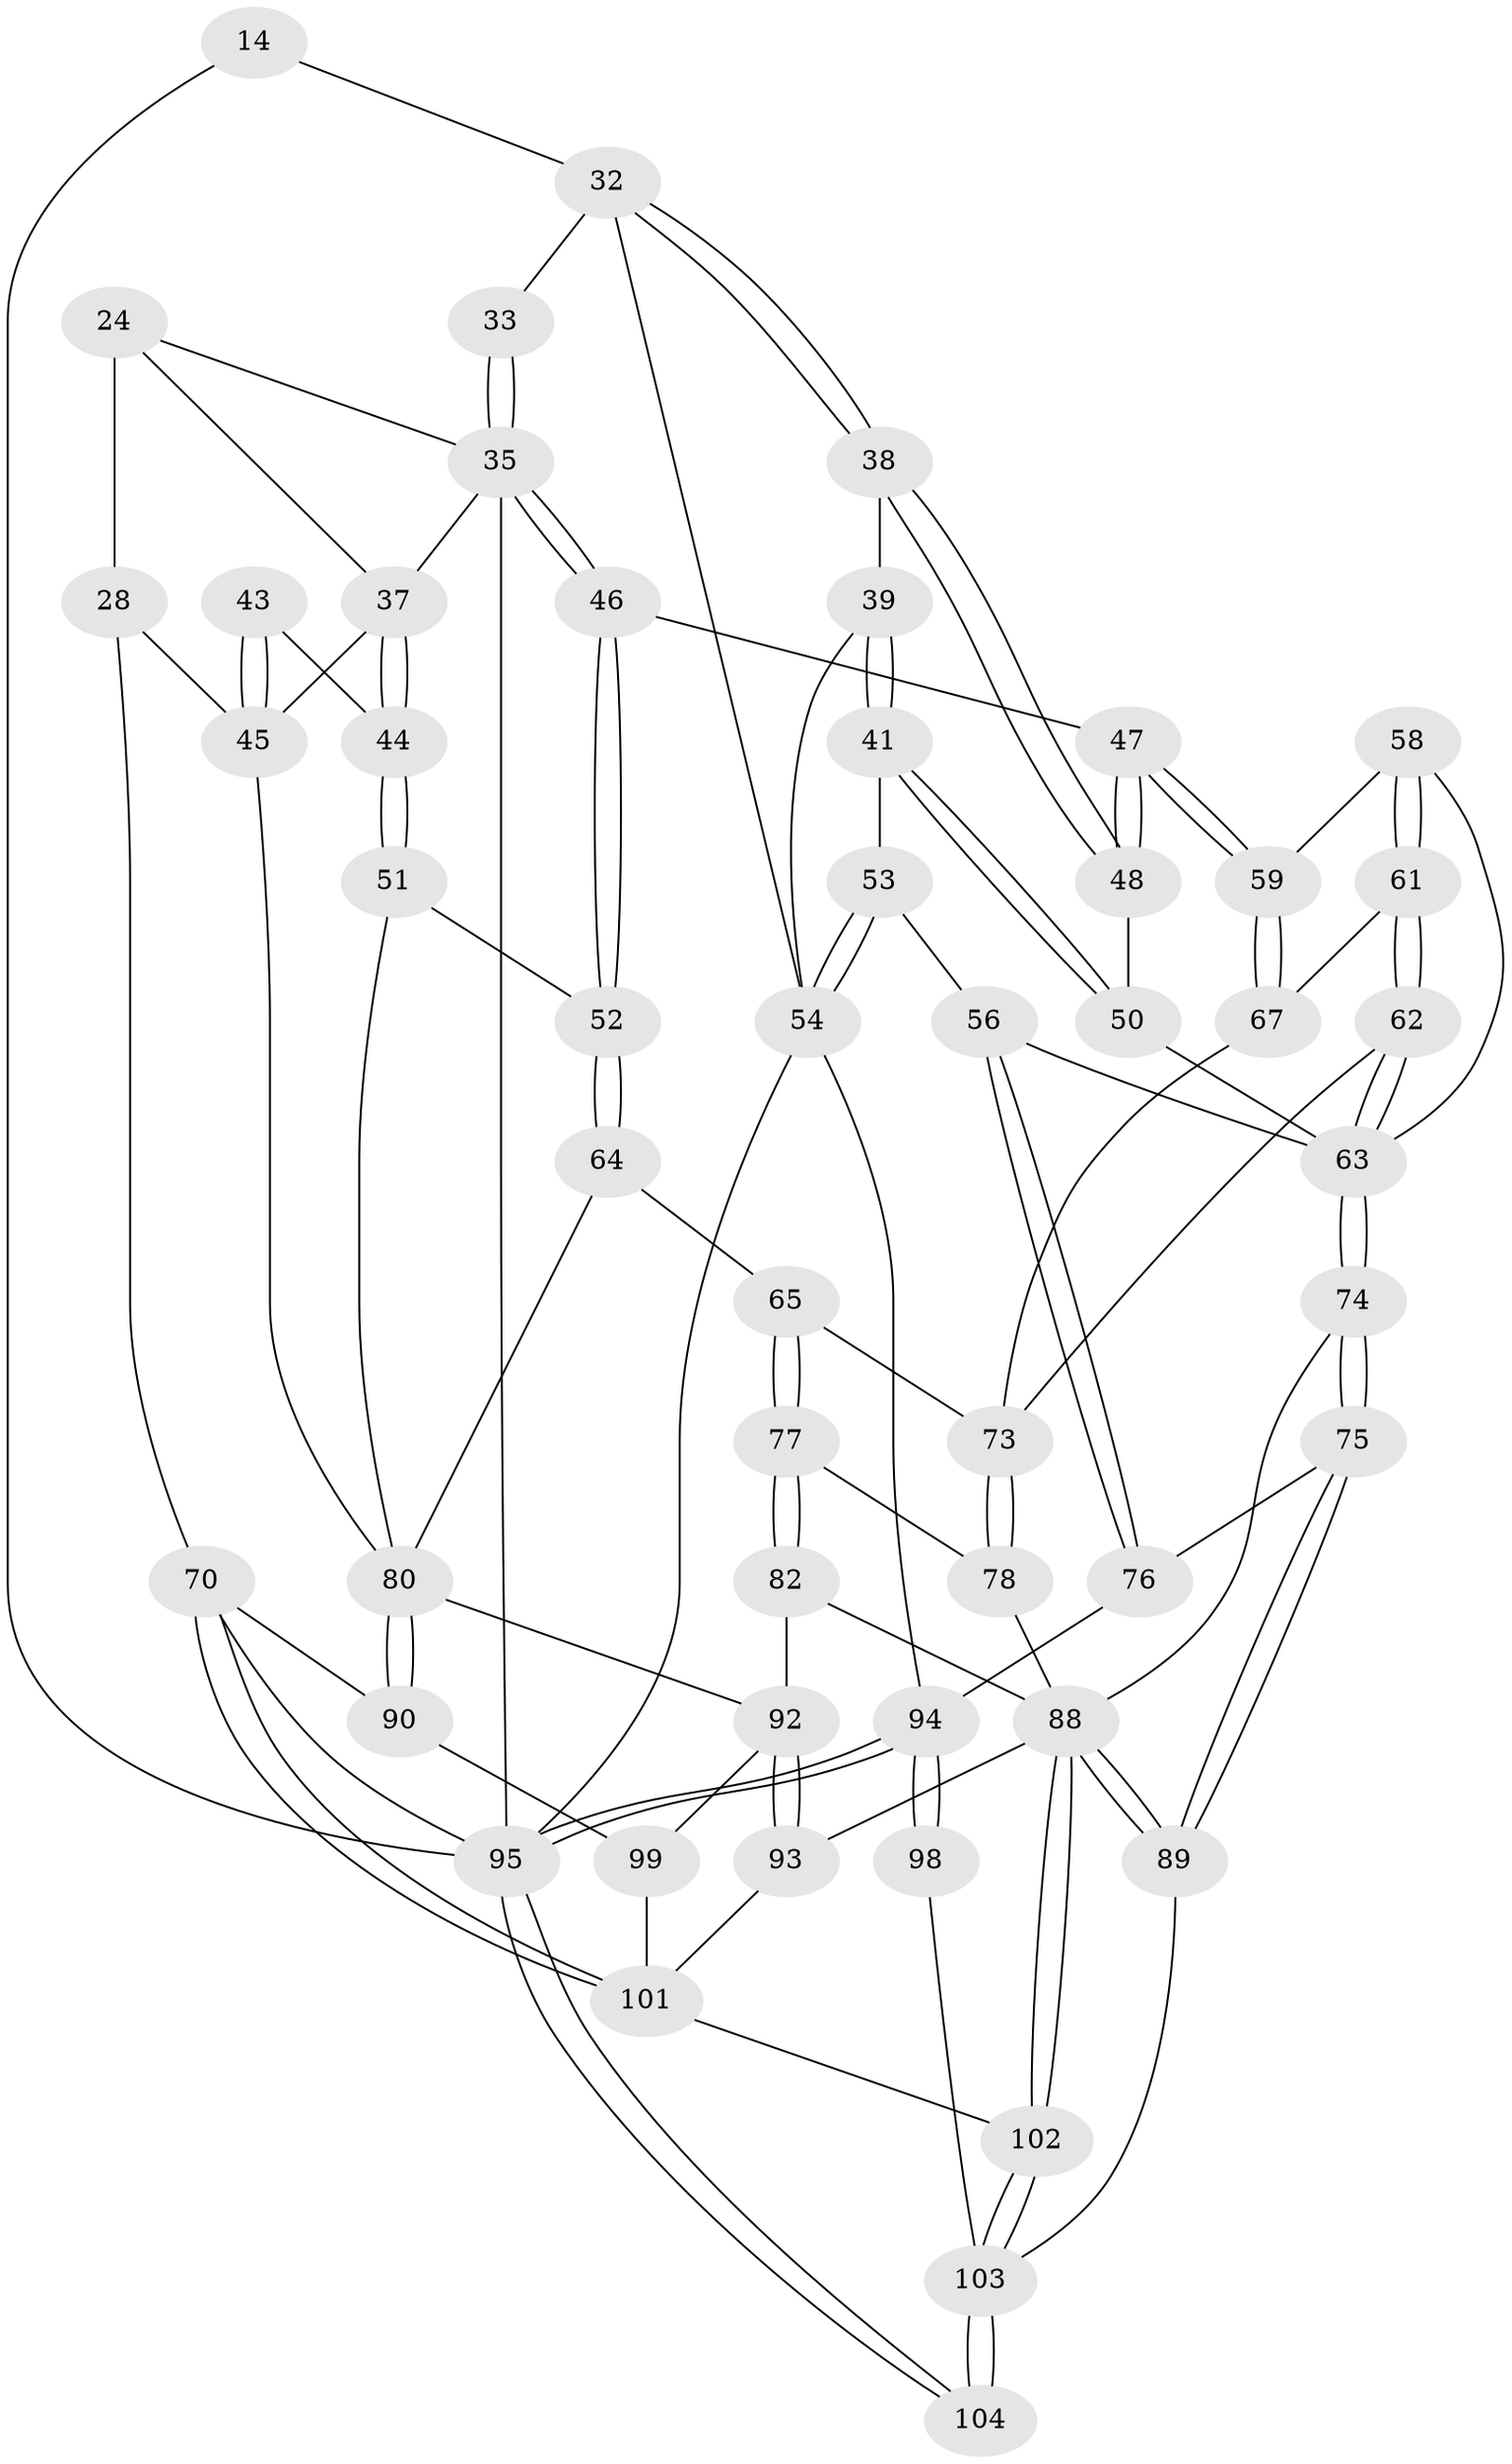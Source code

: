 // original degree distribution, {3: 0.019230769230769232, 6: 0.18269230769230768, 4: 0.20192307692307693, 5: 0.5961538461538461}
// Generated by graph-tools (version 1.1) at 2025/01/03/09/25 05:01:33]
// undirected, 52 vertices, 122 edges
graph export_dot {
graph [start="1"]
  node [color=gray90,style=filled];
  14 [pos="+0.41543403503581333+0.05055028054126611",super="+13"];
  24 [pos="+0.7679750763088511+0.14984854022785085",super="+20+23"];
  28 [pos="+0.9565678727751215+0.1930025387864365",super="+19"];
  32 [pos="+0.28676108014005036+0.17814735972737403",super="+21+31"];
  33 [pos="+0.5420424462308205+0.28211158617257337"];
  35 [pos="+0.5410088876814916+0.3335771580182748",super="+34+15+16"];
  37 [pos="+0.7323711584725218+0.28594919242709776",super="+36"];
  38 [pos="+0.28143556165469014+0.1924837918471813"];
  39 [pos="+0.266275909664874+0.20009331854226795"];
  41 [pos="+0.17694172210400522+0.32371141424318434"];
  43 [pos="+0.8558716265491071+0.3495154316895626"];
  44 [pos="+0.8074508644027106+0.401447972435984"];
  45 [pos="+1+0.3182513012127781",super="+29+40"];
  46 [pos="+0.5409445176534246+0.33368596483801016"];
  47 [pos="+0.5357428148371881+0.33571737027330123"];
  48 [pos="+0.30633632689728857+0.21934695535615967"];
  50 [pos="+0.2010581190444433+0.36989145075449853",super="+49"];
  51 [pos="+0.8003712603979197+0.46450327468147123"];
  52 [pos="+0.6937829924671557+0.505554941308015"];
  53 [pos="+0+0.5409516790843023",super="+42"];
  54 [pos="+0+0.5499708555412707",super="+27+26+25"];
  56 [pos="+0.14625889659636868+0.5544921669132701"];
  58 [pos="+0.37351478782944875+0.3970108526071056"];
  59 [pos="+0.5333785164859814+0.3382702823837265"];
  61 [pos="+0.43410524297566505+0.5167722338890453"];
  62 [pos="+0.38402804183228706+0.5841430291180709"];
  63 [pos="+0.3829946632272089+0.5848042571740805",super="+60+57+55"];
  64 [pos="+0.6826136480096971+0.5324544917981461"];
  65 [pos="+0.650639391034022+0.5512339762454409"];
  67 [pos="+0.4842939368382916+0.46826940565146097"];
  70 [pos="+1+1",super="+2"];
  73 [pos="+0.5027231489488218+0.5852262299004813",super="+66"];
  74 [pos="+0.37884684219515913+0.6829738121451546"];
  75 [pos="+0.27128247409442996+0.7580552348812518"];
  76 [pos="+0.24068350886089404+0.7555434798204977"];
  77 [pos="+0.571870933840792+0.6618199508492326"];
  78 [pos="+0.5661562523987658+0.6612030365101922"];
  80 [pos="+0.717680581095293+0.7307872120851865",super="+79+69"];
  82 [pos="+0.6217232584814993+0.7526654817643047"];
  88 [pos="+0.4858785307580707+0.9661291689243213",super="+85+83+84"];
  89 [pos="+0.3408590329640472+0.8994354507442016"];
  90 [pos="+0.9277732161541564+0.7874370713111842",super="+72"];
  92 [pos="+0.7327408384135616+0.7933687113508103",super="+81"];
  93 [pos="+0.7445410204700486+0.8949934576759174"];
  94 [pos="+0+1",super="+87+86"];
  95 [pos="+0+1",super="+6+12"];
  98 [pos="+0.14160943950042068+0.8504534997155885"];
  99 [pos="+0.7543992813288256+0.9106442344133803",super="+91"];
  101 [pos="+0.6062820363988726+1",super="+100"];
  102 [pos="+0.5410841241567546+1"];
  103 [pos="+0.30510762777506273+1",super="+96+97"];
  104 [pos="+0.08984539667942182+1"];
  14 -- 95 [weight=2];
  14 -- 32 [weight=2];
  24 -- 35;
  24 -- 28 [weight=3];
  24 -- 37;
  28 -- 45 [weight=2];
  28 -- 70 [weight=2];
  32 -- 38;
  32 -- 38;
  32 -- 33;
  32 -- 54;
  33 -- 35 [weight=2];
  33 -- 35;
  35 -- 46;
  35 -- 46;
  35 -- 37;
  35 -- 95 [weight=2];
  37 -- 44;
  37 -- 44;
  37 -- 45;
  38 -- 39;
  38 -- 48;
  38 -- 48;
  39 -- 41;
  39 -- 41;
  39 -- 54;
  41 -- 50;
  41 -- 50;
  41 -- 53;
  43 -- 44;
  43 -- 45 [weight=2];
  43 -- 45;
  44 -- 51;
  44 -- 51;
  45 -- 80;
  46 -- 47;
  46 -- 52;
  46 -- 52;
  47 -- 48;
  47 -- 48;
  47 -- 59;
  47 -- 59;
  48 -- 50;
  50 -- 63 [weight=2];
  51 -- 52;
  51 -- 80;
  52 -- 64;
  52 -- 64;
  53 -- 54 [weight=2];
  53 -- 54;
  53 -- 56;
  54 -- 95 [weight=2];
  54 -- 94;
  56 -- 76;
  56 -- 76;
  56 -- 63;
  58 -- 59;
  58 -- 61;
  58 -- 61;
  58 -- 63;
  59 -- 67;
  59 -- 67;
  61 -- 62;
  61 -- 62;
  61 -- 67;
  62 -- 63;
  62 -- 63;
  62 -- 73;
  63 -- 74;
  63 -- 74;
  64 -- 65;
  64 -- 80;
  65 -- 77;
  65 -- 77;
  65 -- 73;
  67 -- 73;
  70 -- 101;
  70 -- 101;
  70 -- 95 [weight=2];
  70 -- 90;
  73 -- 78;
  73 -- 78;
  74 -- 75;
  74 -- 75;
  74 -- 88;
  75 -- 76;
  75 -- 89;
  75 -- 89;
  76 -- 94;
  77 -- 78;
  77 -- 82;
  77 -- 82;
  78 -- 88;
  80 -- 90 [weight=2];
  80 -- 90;
  80 -- 92;
  82 -- 92;
  82 -- 88;
  88 -- 89;
  88 -- 89;
  88 -- 102;
  88 -- 102;
  88 -- 93;
  89 -- 103;
  90 -- 99 [weight=2];
  92 -- 93;
  92 -- 93;
  92 -- 99;
  93 -- 101;
  94 -- 95;
  94 -- 95;
  94 -- 98 [weight=2];
  94 -- 98;
  95 -- 104;
  95 -- 104;
  98 -- 103;
  99 -- 101;
  101 -- 102;
  102 -- 103;
  102 -- 103;
  103 -- 104 [weight=2];
  103 -- 104;
}
